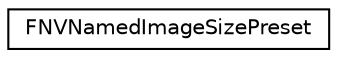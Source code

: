 digraph "Graphical Class Hierarchy"
{
  edge [fontname="Helvetica",fontsize="10",labelfontname="Helvetica",labelfontsize="10"];
  node [fontname="Helvetica",fontsize="10",shape=record];
  rankdir="LR";
  Node1 [label="FNVNamedImageSizePreset",height=0.2,width=0.4,color="black", fillcolor="white", style="filled",URL="$struct_f_n_v_named_image_size_preset.html"];
}
